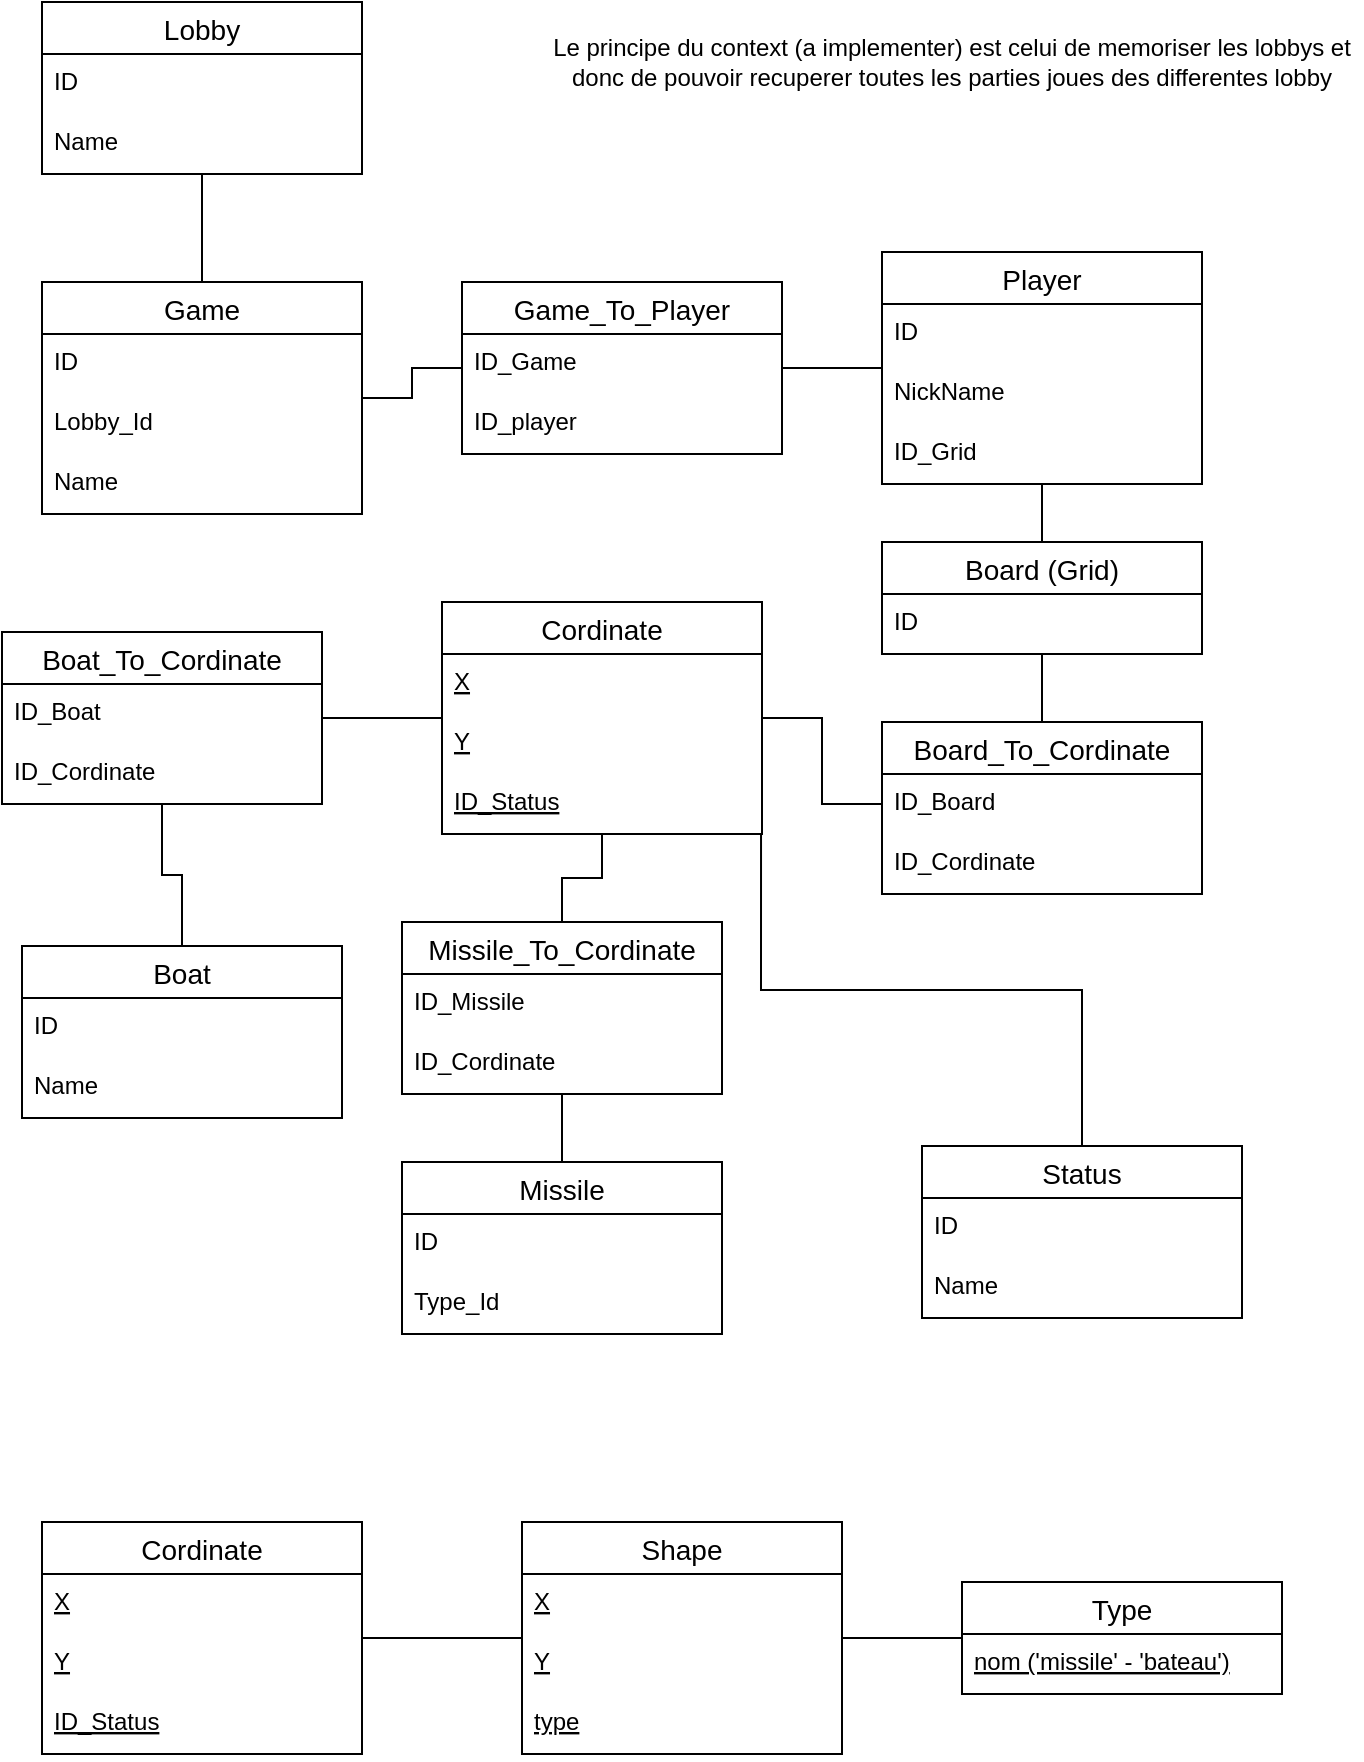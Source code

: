 <mxfile version="14.2.9" type="device"><diagram id="R2lEEEUBdFMjLlhIrx00" name="Page-1"><mxGraphModel dx="1221" dy="1782" grid="1" gridSize="10" guides="1" tooltips="1" connect="1" arrows="1" fold="1" page="1" pageScale="1" pageWidth="850" pageHeight="1100" math="0" shadow="0" extFonts="Permanent Marker^https://fonts.googleapis.com/css?family=Permanent+Marker"><root><mxCell id="0"/><mxCell id="1" parent="0"/><mxCell id="urKygN-vLpKXWEbHxGbk-1" value="Game" style="swimlane;fontStyle=0;childLayout=stackLayout;horizontal=1;startSize=26;horizontalStack=0;resizeParent=1;resizeParentMax=0;resizeLast=0;collapsible=1;marginBottom=0;align=center;fontSize=14;" vertex="1" parent="1"><mxGeometry x="40" y="80" width="160" height="116" as="geometry"/></mxCell><mxCell id="urKygN-vLpKXWEbHxGbk-2" value="ID" style="text;strokeColor=none;fillColor=none;spacingLeft=4;spacingRight=4;overflow=hidden;rotatable=0;points=[[0,0.5],[1,0.5]];portConstraint=eastwest;fontSize=12;" vertex="1" parent="urKygN-vLpKXWEbHxGbk-1"><mxGeometry y="26" width="160" height="30" as="geometry"/></mxCell><mxCell id="urKygN-vLpKXWEbHxGbk-27" value="Lobby_Id" style="text;strokeColor=none;fillColor=none;spacingLeft=4;spacingRight=4;overflow=hidden;rotatable=0;points=[[0,0.5],[1,0.5]];portConstraint=eastwest;fontSize=12;" vertex="1" parent="urKygN-vLpKXWEbHxGbk-1"><mxGeometry y="56" width="160" height="30" as="geometry"/></mxCell><mxCell id="urKygN-vLpKXWEbHxGbk-62" value="Name" style="text;strokeColor=none;fillColor=none;spacingLeft=4;spacingRight=4;overflow=hidden;rotatable=0;points=[[0,0.5],[1,0.5]];portConstraint=eastwest;fontSize=12;" vertex="1" parent="urKygN-vLpKXWEbHxGbk-1"><mxGeometry y="86" width="160" height="30" as="geometry"/></mxCell><mxCell id="urKygN-vLpKXWEbHxGbk-50" style="edgeStyle=orthogonalEdgeStyle;rounded=0;orthogonalLoop=1;jettySize=auto;html=1;endArrow=none;endFill=0;" edge="1" parent="1" source="urKygN-vLpKXWEbHxGbk-5" target="urKygN-vLpKXWEbHxGbk-47"><mxGeometry relative="1" as="geometry"/></mxCell><mxCell id="urKygN-vLpKXWEbHxGbk-5" value="Cordinate" style="swimlane;fontStyle=0;childLayout=stackLayout;horizontal=1;startSize=26;horizontalStack=0;resizeParent=1;resizeParentMax=0;resizeLast=0;collapsible=1;marginBottom=0;align=center;fontSize=14;" vertex="1" parent="1"><mxGeometry x="240" y="240" width="160" height="116" as="geometry"/></mxCell><mxCell id="urKygN-vLpKXWEbHxGbk-6" value="X" style="text;strokeColor=none;fillColor=none;spacingLeft=4;spacingRight=4;overflow=hidden;rotatable=0;points=[[0,0.5],[1,0.5]];portConstraint=eastwest;fontSize=12;fontStyle=4" vertex="1" parent="urKygN-vLpKXWEbHxGbk-5"><mxGeometry y="26" width="160" height="30" as="geometry"/></mxCell><mxCell id="urKygN-vLpKXWEbHxGbk-7" value="Y" style="text;strokeColor=none;fillColor=none;spacingLeft=4;spacingRight=4;overflow=hidden;rotatable=0;points=[[0,0.5],[1,0.5]];portConstraint=eastwest;fontSize=12;fontStyle=4" vertex="1" parent="urKygN-vLpKXWEbHxGbk-5"><mxGeometry y="56" width="160" height="30" as="geometry"/></mxCell><mxCell id="urKygN-vLpKXWEbHxGbk-56" value="ID_Status" style="text;strokeColor=none;fillColor=none;spacingLeft=4;spacingRight=4;overflow=hidden;rotatable=0;points=[[0,0.5],[1,0.5]];portConstraint=eastwest;fontSize=12;fontStyle=4" vertex="1" parent="urKygN-vLpKXWEbHxGbk-5"><mxGeometry y="86" width="160" height="30" as="geometry"/></mxCell><mxCell id="urKygN-vLpKXWEbHxGbk-9" value="Player" style="swimlane;fontStyle=0;childLayout=stackLayout;horizontal=1;startSize=26;horizontalStack=0;resizeParent=1;resizeParentMax=0;resizeLast=0;collapsible=1;marginBottom=0;align=center;fontSize=14;" vertex="1" parent="1"><mxGeometry x="460" y="65" width="160" height="116" as="geometry"/></mxCell><mxCell id="urKygN-vLpKXWEbHxGbk-10" value="ID" style="text;strokeColor=none;fillColor=none;spacingLeft=4;spacingRight=4;overflow=hidden;rotatable=0;points=[[0,0.5],[1,0.5]];portConstraint=eastwest;fontSize=12;" vertex="1" parent="urKygN-vLpKXWEbHxGbk-9"><mxGeometry y="26" width="160" height="30" as="geometry"/></mxCell><mxCell id="urKygN-vLpKXWEbHxGbk-11" value="NickName" style="text;strokeColor=none;fillColor=none;spacingLeft=4;spacingRight=4;overflow=hidden;rotatable=0;points=[[0,0.5],[1,0.5]];portConstraint=eastwest;fontSize=12;" vertex="1" parent="urKygN-vLpKXWEbHxGbk-9"><mxGeometry y="56" width="160" height="30" as="geometry"/></mxCell><mxCell id="urKygN-vLpKXWEbHxGbk-12" value="ID_Grid" style="text;strokeColor=none;fillColor=none;spacingLeft=4;spacingRight=4;overflow=hidden;rotatable=0;points=[[0,0.5],[1,0.5]];portConstraint=eastwest;fontSize=12;" vertex="1" parent="urKygN-vLpKXWEbHxGbk-9"><mxGeometry y="86" width="160" height="30" as="geometry"/></mxCell><mxCell id="urKygN-vLpKXWEbHxGbk-36" style="edgeStyle=orthogonalEdgeStyle;rounded=0;orthogonalLoop=1;jettySize=auto;html=1;endArrow=none;endFill=0;" edge="1" parent="1" source="urKygN-vLpKXWEbHxGbk-13" target="urKygN-vLpKXWEbHxGbk-9"><mxGeometry relative="1" as="geometry"/></mxCell><mxCell id="urKygN-vLpKXWEbHxGbk-38" style="edgeStyle=orthogonalEdgeStyle;rounded=0;orthogonalLoop=1;jettySize=auto;html=1;endArrow=none;endFill=0;" edge="1" parent="1" source="urKygN-vLpKXWEbHxGbk-13" target="urKygN-vLpKXWEbHxGbk-33"><mxGeometry relative="1" as="geometry"/></mxCell><mxCell id="urKygN-vLpKXWEbHxGbk-13" value="Board (Grid)" style="swimlane;fontStyle=0;childLayout=stackLayout;horizontal=1;startSize=26;horizontalStack=0;resizeParent=1;resizeParentMax=0;resizeLast=0;collapsible=1;marginBottom=0;align=center;fontSize=14;" vertex="1" parent="1"><mxGeometry x="460" y="210" width="160" height="56" as="geometry"/></mxCell><mxCell id="urKygN-vLpKXWEbHxGbk-14" value="ID" style="text;strokeColor=none;fillColor=none;spacingLeft=4;spacingRight=4;overflow=hidden;rotatable=0;points=[[0,0.5],[1,0.5]];portConstraint=eastwest;fontSize=12;" vertex="1" parent="urKygN-vLpKXWEbHxGbk-13"><mxGeometry y="26" width="160" height="30" as="geometry"/></mxCell><mxCell id="urKygN-vLpKXWEbHxGbk-45" style="edgeStyle=orthogonalEdgeStyle;rounded=0;orthogonalLoop=1;jettySize=auto;html=1;endArrow=none;endFill=0;" edge="1" parent="1" source="urKygN-vLpKXWEbHxGbk-17" target="urKygN-vLpKXWEbHxGbk-42"><mxGeometry relative="1" as="geometry"/></mxCell><mxCell id="urKygN-vLpKXWEbHxGbk-17" value="Boat" style="swimlane;fontStyle=0;childLayout=stackLayout;horizontal=1;startSize=26;horizontalStack=0;resizeParent=1;resizeParentMax=0;resizeLast=0;collapsible=1;marginBottom=0;align=center;fontSize=14;" vertex="1" parent="1"><mxGeometry x="30" y="412" width="160" height="86" as="geometry"/></mxCell><mxCell id="urKygN-vLpKXWEbHxGbk-18" value="ID" style="text;strokeColor=none;fillColor=none;spacingLeft=4;spacingRight=4;overflow=hidden;rotatable=0;points=[[0,0.5],[1,0.5]];portConstraint=eastwest;fontSize=12;" vertex="1" parent="urKygN-vLpKXWEbHxGbk-17"><mxGeometry y="26" width="160" height="30" as="geometry"/></mxCell><mxCell id="urKygN-vLpKXWEbHxGbk-25" value="Name" style="text;strokeColor=none;fillColor=none;spacingLeft=4;spacingRight=4;overflow=hidden;rotatable=0;points=[[0,0.5],[1,0.5]];portConstraint=eastwest;fontSize=12;" vertex="1" parent="urKygN-vLpKXWEbHxGbk-17"><mxGeometry y="56" width="160" height="30" as="geometry"/></mxCell><mxCell id="urKygN-vLpKXWEbHxGbk-51" style="edgeStyle=orthogonalEdgeStyle;rounded=0;orthogonalLoop=1;jettySize=auto;html=1;endArrow=none;endFill=0;" edge="1" parent="1" source="urKygN-vLpKXWEbHxGbk-21" target="urKygN-vLpKXWEbHxGbk-47"><mxGeometry relative="1" as="geometry"/></mxCell><mxCell id="urKygN-vLpKXWEbHxGbk-21" value="Missile" style="swimlane;fontStyle=0;childLayout=stackLayout;horizontal=1;startSize=26;horizontalStack=0;resizeParent=1;resizeParentMax=0;resizeLast=0;collapsible=1;marginBottom=0;align=center;fontSize=14;" vertex="1" parent="1"><mxGeometry x="220" y="520" width="160" height="86" as="geometry"/></mxCell><mxCell id="urKygN-vLpKXWEbHxGbk-22" value="ID" style="text;strokeColor=none;fillColor=none;spacingLeft=4;spacingRight=4;overflow=hidden;rotatable=0;points=[[0,0.5],[1,0.5]];portConstraint=eastwest;fontSize=12;" vertex="1" parent="urKygN-vLpKXWEbHxGbk-21"><mxGeometry y="26" width="160" height="30" as="geometry"/></mxCell><mxCell id="urKygN-vLpKXWEbHxGbk-52" value="Type_Id" style="text;strokeColor=none;fillColor=none;spacingLeft=4;spacingRight=4;overflow=hidden;rotatable=0;points=[[0,0.5],[1,0.5]];portConstraint=eastwest;fontSize=12;" vertex="1" parent="urKygN-vLpKXWEbHxGbk-21"><mxGeometry y="56" width="160" height="30" as="geometry"/></mxCell><mxCell id="urKygN-vLpKXWEbHxGbk-31" style="edgeStyle=orthogonalEdgeStyle;rounded=0;orthogonalLoop=1;jettySize=auto;html=1;endArrow=none;endFill=0;" edge="1" parent="1" source="urKygN-vLpKXWEbHxGbk-28" target="urKygN-vLpKXWEbHxGbk-1"><mxGeometry relative="1" as="geometry"/></mxCell><mxCell id="urKygN-vLpKXWEbHxGbk-32" style="edgeStyle=orthogonalEdgeStyle;rounded=0;orthogonalLoop=1;jettySize=auto;html=1;endArrow=none;endFill=0;" edge="1" parent="1" source="urKygN-vLpKXWEbHxGbk-28" target="urKygN-vLpKXWEbHxGbk-9"><mxGeometry relative="1" as="geometry"/></mxCell><mxCell id="urKygN-vLpKXWEbHxGbk-28" value="Game_To_Player" style="swimlane;fontStyle=0;childLayout=stackLayout;horizontal=1;startSize=26;horizontalStack=0;resizeParent=1;resizeParentMax=0;resizeLast=0;collapsible=1;marginBottom=0;align=center;fontSize=14;" vertex="1" parent="1"><mxGeometry x="250" y="80" width="160" height="86" as="geometry"/></mxCell><mxCell id="urKygN-vLpKXWEbHxGbk-29" value="ID_Game" style="text;strokeColor=none;fillColor=none;spacingLeft=4;spacingRight=4;overflow=hidden;rotatable=0;points=[[0,0.5],[1,0.5]];portConstraint=eastwest;fontSize=12;" vertex="1" parent="urKygN-vLpKXWEbHxGbk-28"><mxGeometry y="26" width="160" height="30" as="geometry"/></mxCell><mxCell id="urKygN-vLpKXWEbHxGbk-30" value="ID_player" style="text;strokeColor=none;fillColor=none;spacingLeft=4;spacingRight=4;overflow=hidden;rotatable=0;points=[[0,0.5],[1,0.5]];portConstraint=eastwest;fontSize=12;" vertex="1" parent="urKygN-vLpKXWEbHxGbk-28"><mxGeometry y="56" width="160" height="30" as="geometry"/></mxCell><mxCell id="urKygN-vLpKXWEbHxGbk-33" value="Board_To_Cordinate" style="swimlane;fontStyle=0;childLayout=stackLayout;horizontal=1;startSize=26;horizontalStack=0;resizeParent=1;resizeParentMax=0;resizeLast=0;collapsible=1;marginBottom=0;align=center;fontSize=14;" vertex="1" parent="1"><mxGeometry x="460" y="300" width="160" height="86" as="geometry"/></mxCell><mxCell id="urKygN-vLpKXWEbHxGbk-34" value="ID_Board" style="text;strokeColor=none;fillColor=none;spacingLeft=4;spacingRight=4;overflow=hidden;rotatable=0;points=[[0,0.5],[1,0.5]];portConstraint=eastwest;fontSize=12;" vertex="1" parent="urKygN-vLpKXWEbHxGbk-33"><mxGeometry y="26" width="160" height="30" as="geometry"/></mxCell><mxCell id="urKygN-vLpKXWEbHxGbk-35" value="ID_Cordinate" style="text;strokeColor=none;fillColor=none;spacingLeft=4;spacingRight=4;overflow=hidden;rotatable=0;points=[[0,0.5],[1,0.5]];portConstraint=eastwest;fontSize=12;" vertex="1" parent="urKygN-vLpKXWEbHxGbk-33"><mxGeometry y="56" width="160" height="30" as="geometry"/></mxCell><mxCell id="urKygN-vLpKXWEbHxGbk-39" style="edgeStyle=orthogonalEdgeStyle;rounded=0;orthogonalLoop=1;jettySize=auto;html=1;endArrow=none;endFill=0;" edge="1" parent="1" source="urKygN-vLpKXWEbHxGbk-34" target="urKygN-vLpKXWEbHxGbk-5"><mxGeometry relative="1" as="geometry"/></mxCell><mxCell id="urKygN-vLpKXWEbHxGbk-46" style="edgeStyle=orthogonalEdgeStyle;rounded=0;orthogonalLoop=1;jettySize=auto;html=1;endArrow=none;endFill=0;" edge="1" parent="1" source="urKygN-vLpKXWEbHxGbk-42" target="urKygN-vLpKXWEbHxGbk-5"><mxGeometry relative="1" as="geometry"/></mxCell><mxCell id="urKygN-vLpKXWEbHxGbk-42" value="Boat_To_Cordinate" style="swimlane;fontStyle=0;childLayout=stackLayout;horizontal=1;startSize=26;horizontalStack=0;resizeParent=1;resizeParentMax=0;resizeLast=0;collapsible=1;marginBottom=0;align=center;fontSize=14;" vertex="1" parent="1"><mxGeometry x="20" y="255" width="160" height="86" as="geometry"/></mxCell><mxCell id="urKygN-vLpKXWEbHxGbk-43" value="ID_Boat" style="text;strokeColor=none;fillColor=none;spacingLeft=4;spacingRight=4;overflow=hidden;rotatable=0;points=[[0,0.5],[1,0.5]];portConstraint=eastwest;fontSize=12;" vertex="1" parent="urKygN-vLpKXWEbHxGbk-42"><mxGeometry y="26" width="160" height="30" as="geometry"/></mxCell><mxCell id="urKygN-vLpKXWEbHxGbk-44" value="ID_Cordinate" style="text;strokeColor=none;fillColor=none;spacingLeft=4;spacingRight=4;overflow=hidden;rotatable=0;points=[[0,0.5],[1,0.5]];portConstraint=eastwest;fontSize=12;" vertex="1" parent="urKygN-vLpKXWEbHxGbk-42"><mxGeometry y="56" width="160" height="30" as="geometry"/></mxCell><mxCell id="urKygN-vLpKXWEbHxGbk-47" value="Missile_To_Cordinate" style="swimlane;fontStyle=0;childLayout=stackLayout;horizontal=1;startSize=26;horizontalStack=0;resizeParent=1;resizeParentMax=0;resizeLast=0;collapsible=1;marginBottom=0;align=center;fontSize=14;" vertex="1" parent="1"><mxGeometry x="220" y="400" width="160" height="86" as="geometry"/></mxCell><mxCell id="urKygN-vLpKXWEbHxGbk-48" value="ID_Missile" style="text;strokeColor=none;fillColor=none;spacingLeft=4;spacingRight=4;overflow=hidden;rotatable=0;points=[[0,0.5],[1,0.5]];portConstraint=eastwest;fontSize=12;" vertex="1" parent="urKygN-vLpKXWEbHxGbk-47"><mxGeometry y="26" width="160" height="30" as="geometry"/></mxCell><mxCell id="urKygN-vLpKXWEbHxGbk-49" value="ID_Cordinate" style="text;strokeColor=none;fillColor=none;spacingLeft=4;spacingRight=4;overflow=hidden;rotatable=0;points=[[0,0.5],[1,0.5]];portConstraint=eastwest;fontSize=12;" vertex="1" parent="urKygN-vLpKXWEbHxGbk-47"><mxGeometry y="56" width="160" height="30" as="geometry"/></mxCell><mxCell id="urKygN-vLpKXWEbHxGbk-57" style="edgeStyle=orthogonalEdgeStyle;rounded=0;orthogonalLoop=1;jettySize=auto;html=1;entryX=0.997;entryY=0.993;entryDx=0;entryDy=0;entryPerimeter=0;endArrow=none;endFill=0;" edge="1" parent="1" source="urKygN-vLpKXWEbHxGbk-53" target="urKygN-vLpKXWEbHxGbk-56"><mxGeometry relative="1" as="geometry"/></mxCell><mxCell id="urKygN-vLpKXWEbHxGbk-53" value="Status" style="swimlane;fontStyle=0;childLayout=stackLayout;horizontal=1;startSize=26;horizontalStack=0;resizeParent=1;resizeParentMax=0;resizeLast=0;collapsible=1;marginBottom=0;align=center;fontSize=14;" vertex="1" parent="1"><mxGeometry x="480" y="512" width="160" height="86" as="geometry"/></mxCell><mxCell id="urKygN-vLpKXWEbHxGbk-54" value="ID" style="text;strokeColor=none;fillColor=none;spacingLeft=4;spacingRight=4;overflow=hidden;rotatable=0;points=[[0,0.5],[1,0.5]];portConstraint=eastwest;fontSize=12;" vertex="1" parent="urKygN-vLpKXWEbHxGbk-53"><mxGeometry y="26" width="160" height="30" as="geometry"/></mxCell><mxCell id="urKygN-vLpKXWEbHxGbk-55" value="Name" style="text;strokeColor=none;fillColor=none;spacingLeft=4;spacingRight=4;overflow=hidden;rotatable=0;points=[[0,0.5],[1,0.5]];portConstraint=eastwest;fontSize=12;" vertex="1" parent="urKygN-vLpKXWEbHxGbk-53"><mxGeometry y="56" width="160" height="30" as="geometry"/></mxCell><mxCell id="urKygN-vLpKXWEbHxGbk-61" style="edgeStyle=orthogonalEdgeStyle;rounded=0;orthogonalLoop=1;jettySize=auto;html=1;endArrow=none;endFill=0;" edge="1" parent="1" source="urKygN-vLpKXWEbHxGbk-58" target="urKygN-vLpKXWEbHxGbk-1"><mxGeometry relative="1" as="geometry"/></mxCell><mxCell id="urKygN-vLpKXWEbHxGbk-58" value="Lobby" style="swimlane;fontStyle=0;childLayout=stackLayout;horizontal=1;startSize=26;horizontalStack=0;resizeParent=1;resizeParentMax=0;resizeLast=0;collapsible=1;marginBottom=0;align=center;fontSize=14;" vertex="1" parent="1"><mxGeometry x="40" y="-60" width="160" height="86" as="geometry"/></mxCell><mxCell id="urKygN-vLpKXWEbHxGbk-59" value="ID" style="text;strokeColor=none;fillColor=none;spacingLeft=4;spacingRight=4;overflow=hidden;rotatable=0;points=[[0,0.5],[1,0.5]];portConstraint=eastwest;fontSize=12;" vertex="1" parent="urKygN-vLpKXWEbHxGbk-58"><mxGeometry y="26" width="160" height="30" as="geometry"/></mxCell><mxCell id="urKygN-vLpKXWEbHxGbk-60" value="Name" style="text;strokeColor=none;fillColor=none;spacingLeft=4;spacingRight=4;overflow=hidden;rotatable=0;points=[[0,0.5],[1,0.5]];portConstraint=eastwest;fontSize=12;" vertex="1" parent="urKygN-vLpKXWEbHxGbk-58"><mxGeometry y="56" width="160" height="30" as="geometry"/></mxCell><mxCell id="urKygN-vLpKXWEbHxGbk-63" value="Le principe du context (a implementer) est celui de memoriser les lobbys et donc de pouvoir recuperer toutes les parties joues des differentes lobby" style="text;html=1;strokeColor=none;fillColor=none;align=center;verticalAlign=middle;whiteSpace=wrap;rounded=0;" vertex="1" parent="1"><mxGeometry x="290" y="-40" width="410" height="20" as="geometry"/></mxCell><mxCell id="urKygN-vLpKXWEbHxGbk-77" style="edgeStyle=orthogonalEdgeStyle;rounded=0;orthogonalLoop=1;jettySize=auto;html=1;endArrow=none;endFill=0;" edge="1" parent="1" source="urKygN-vLpKXWEbHxGbk-64" target="urKygN-vLpKXWEbHxGbk-68"><mxGeometry relative="1" as="geometry"/></mxCell><mxCell id="urKygN-vLpKXWEbHxGbk-64" value="Cordinate" style="swimlane;fontStyle=0;childLayout=stackLayout;horizontal=1;startSize=26;horizontalStack=0;resizeParent=1;resizeParentMax=0;resizeLast=0;collapsible=1;marginBottom=0;align=center;fontSize=14;" vertex="1" parent="1"><mxGeometry x="40" y="700" width="160" height="116" as="geometry"/></mxCell><mxCell id="urKygN-vLpKXWEbHxGbk-65" value="X" style="text;strokeColor=none;fillColor=none;spacingLeft=4;spacingRight=4;overflow=hidden;rotatable=0;points=[[0,0.5],[1,0.5]];portConstraint=eastwest;fontSize=12;fontStyle=4" vertex="1" parent="urKygN-vLpKXWEbHxGbk-64"><mxGeometry y="26" width="160" height="30" as="geometry"/></mxCell><mxCell id="urKygN-vLpKXWEbHxGbk-66" value="Y" style="text;strokeColor=none;fillColor=none;spacingLeft=4;spacingRight=4;overflow=hidden;rotatable=0;points=[[0,0.5],[1,0.5]];portConstraint=eastwest;fontSize=12;fontStyle=4" vertex="1" parent="urKygN-vLpKXWEbHxGbk-64"><mxGeometry y="56" width="160" height="30" as="geometry"/></mxCell><mxCell id="urKygN-vLpKXWEbHxGbk-67" value="ID_Status" style="text;strokeColor=none;fillColor=none;spacingLeft=4;spacingRight=4;overflow=hidden;rotatable=0;points=[[0,0.5],[1,0.5]];portConstraint=eastwest;fontSize=12;fontStyle=4" vertex="1" parent="urKygN-vLpKXWEbHxGbk-64"><mxGeometry y="86" width="160" height="30" as="geometry"/></mxCell><mxCell id="urKygN-vLpKXWEbHxGbk-78" style="edgeStyle=orthogonalEdgeStyle;rounded=0;orthogonalLoop=1;jettySize=auto;html=1;endArrow=none;endFill=0;" edge="1" parent="1" source="urKygN-vLpKXWEbHxGbk-68" target="urKygN-vLpKXWEbHxGbk-73"><mxGeometry relative="1" as="geometry"/></mxCell><mxCell id="urKygN-vLpKXWEbHxGbk-68" value="Shape" style="swimlane;fontStyle=0;childLayout=stackLayout;horizontal=1;startSize=26;horizontalStack=0;resizeParent=1;resizeParentMax=0;resizeLast=0;collapsible=1;marginBottom=0;align=center;fontSize=14;" vertex="1" parent="1"><mxGeometry x="280" y="700" width="160" height="116" as="geometry"/></mxCell><mxCell id="urKygN-vLpKXWEbHxGbk-69" value="X" style="text;strokeColor=none;fillColor=none;spacingLeft=4;spacingRight=4;overflow=hidden;rotatable=0;points=[[0,0.5],[1,0.5]];portConstraint=eastwest;fontSize=12;fontStyle=4" vertex="1" parent="urKygN-vLpKXWEbHxGbk-68"><mxGeometry y="26" width="160" height="30" as="geometry"/></mxCell><mxCell id="urKygN-vLpKXWEbHxGbk-70" value="Y" style="text;strokeColor=none;fillColor=none;spacingLeft=4;spacingRight=4;overflow=hidden;rotatable=0;points=[[0,0.5],[1,0.5]];portConstraint=eastwest;fontSize=12;fontStyle=4" vertex="1" parent="urKygN-vLpKXWEbHxGbk-68"><mxGeometry y="56" width="160" height="30" as="geometry"/></mxCell><mxCell id="urKygN-vLpKXWEbHxGbk-71" value="type" style="text;strokeColor=none;fillColor=none;spacingLeft=4;spacingRight=4;overflow=hidden;rotatable=0;points=[[0,0.5],[1,0.5]];portConstraint=eastwest;fontSize=12;fontStyle=4" vertex="1" parent="urKygN-vLpKXWEbHxGbk-68"><mxGeometry y="86" width="160" height="30" as="geometry"/></mxCell><mxCell id="urKygN-vLpKXWEbHxGbk-73" value="Type" style="swimlane;fontStyle=0;childLayout=stackLayout;horizontal=1;startSize=26;horizontalStack=0;resizeParent=1;resizeParentMax=0;resizeLast=0;collapsible=1;marginBottom=0;align=center;fontSize=14;" vertex="1" parent="1"><mxGeometry x="500" y="730" width="160" height="56" as="geometry"/></mxCell><mxCell id="urKygN-vLpKXWEbHxGbk-74" value="nom ('missile' - 'bateau')" style="text;strokeColor=none;fillColor=none;spacingLeft=4;spacingRight=4;overflow=hidden;rotatable=0;points=[[0,0.5],[1,0.5]];portConstraint=eastwest;fontSize=12;fontStyle=4" vertex="1" parent="urKygN-vLpKXWEbHxGbk-73"><mxGeometry y="26" width="160" height="30" as="geometry"/></mxCell></root></mxGraphModel></diagram></mxfile>